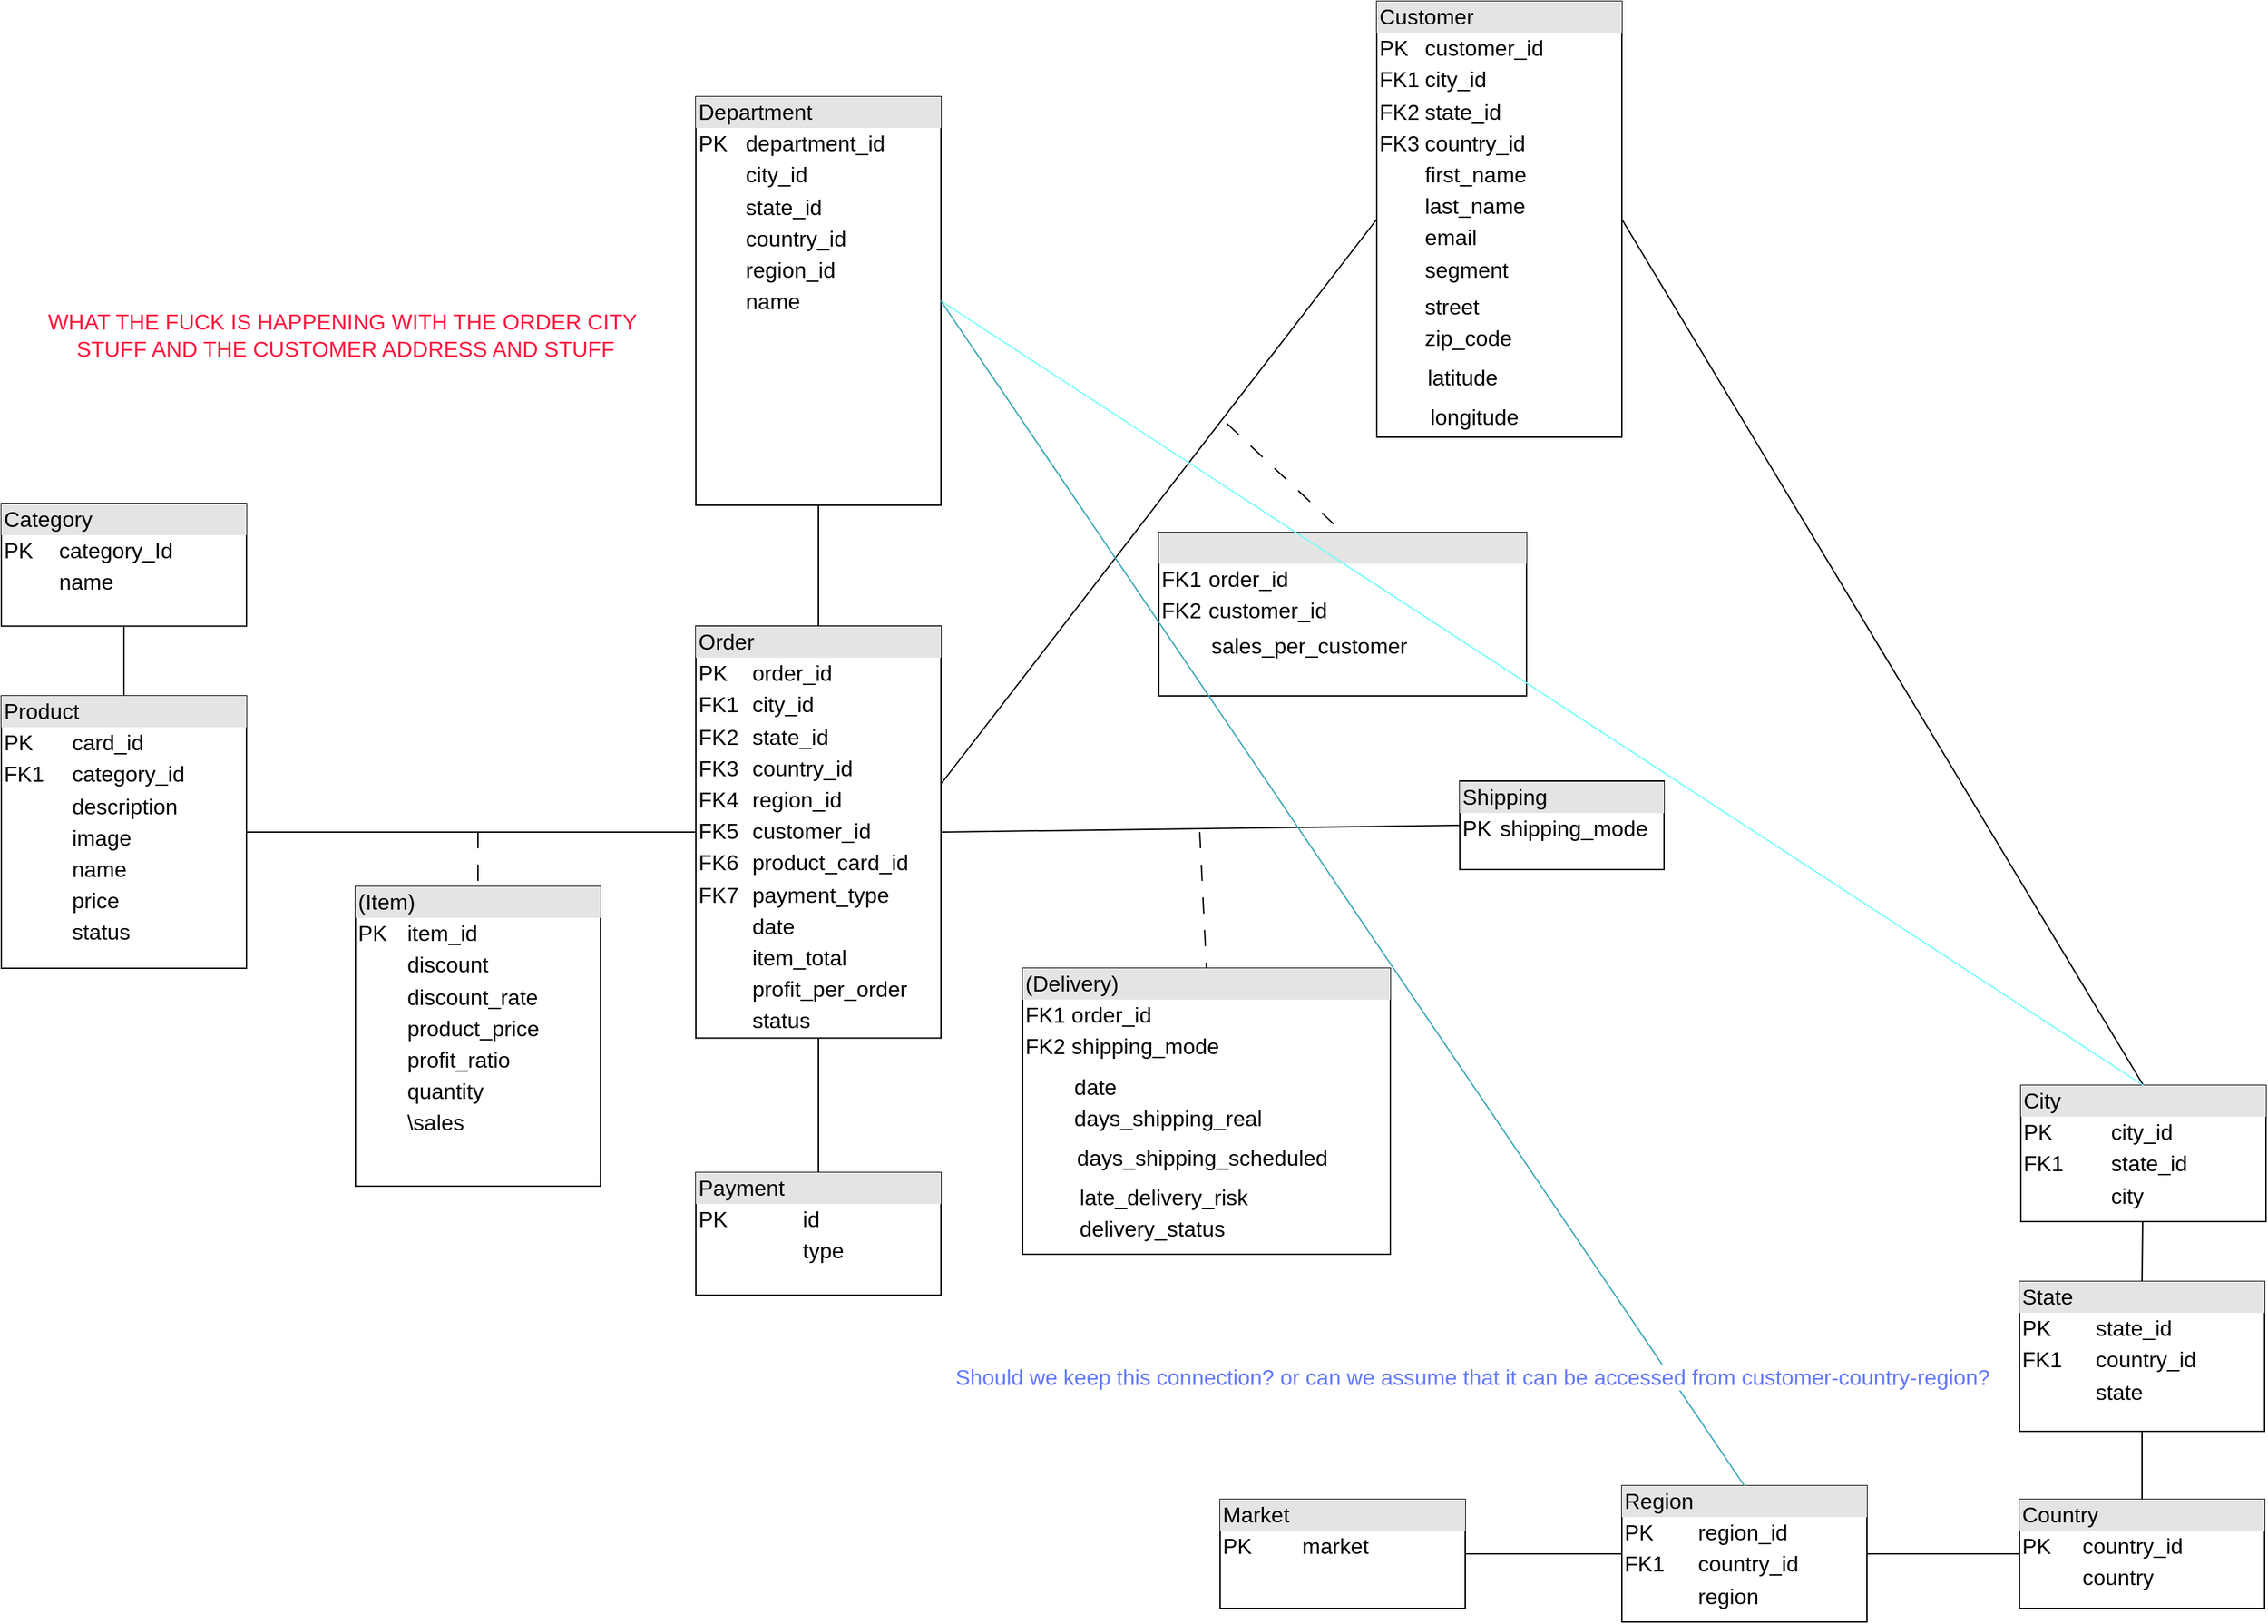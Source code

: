 <mxfile version="21.0.8" type="device"><diagram id="C5RBs43oDa-KdzZeNtuy" name="Page-1"><mxGraphModel dx="1114" dy="1912" grid="1" gridSize="10" guides="1" tooltips="1" connect="1" arrows="1" fold="1" page="1" pageScale="1" pageWidth="827" pageHeight="1169" math="0" shadow="0"><root><mxCell id="WIyWlLk6GJQsqaUBKTNV-0"/><mxCell id="WIyWlLk6GJQsqaUBKTNV-1" parent="WIyWlLk6GJQsqaUBKTNV-0"/><mxCell id="TdY3pbhP7TZszW_PPwPf-0" value="&lt;div style=&quot;box-sizing:border-box;width:100%;background:#e4e4e4;padding:2px;&quot;&gt;Product&lt;/div&gt;&lt;table style=&quot;width:100%;font-size:1em;&quot; cellpadding=&quot;2&quot; cellspacing=&quot;0&quot;&gt;&lt;tbody&gt;&lt;tr&gt;&lt;td&gt;PK&lt;/td&gt;&lt;td&gt;card_id&lt;/td&gt;&lt;/tr&gt;&lt;tr&gt;&lt;td&gt;FK1&lt;/td&gt;&lt;td&gt;category_id&lt;/td&gt;&lt;/tr&gt;&lt;tr&gt;&lt;td&gt;&lt;/td&gt;&lt;td&gt;description&lt;/td&gt;&lt;/tr&gt;&lt;tr&gt;&lt;td&gt;&lt;br&gt;&lt;/td&gt;&lt;td&gt;image&lt;/td&gt;&lt;/tr&gt;&lt;tr&gt;&lt;td&gt;&lt;br&gt;&lt;/td&gt;&lt;td&gt;name&lt;/td&gt;&lt;/tr&gt;&lt;tr&gt;&lt;td&gt;&lt;br&gt;&lt;/td&gt;&lt;td&gt;price&lt;/td&gt;&lt;/tr&gt;&lt;tr&gt;&lt;td&gt;&lt;br&gt;&lt;/td&gt;&lt;td&gt;status&lt;/td&gt;&lt;/tr&gt;&lt;tr&gt;&lt;td&gt;&lt;br&gt;&lt;/td&gt;&lt;td&gt;&lt;br&gt;&lt;/td&gt;&lt;/tr&gt;&lt;/tbody&gt;&lt;/table&gt;" style="verticalAlign=top;align=left;overflow=fill;html=1;whiteSpace=wrap;fontSize=16;" parent="WIyWlLk6GJQsqaUBKTNV-1" vertex="1"><mxGeometry x="170" y="210" width="180" height="200" as="geometry"/></mxCell><mxCell id="TdY3pbhP7TZszW_PPwPf-1" value="&lt;div style=&quot;box-sizing:border-box;width:100%;background:#e4e4e4;padding:2px;&quot;&gt;Customer&lt;/div&gt;&lt;table style=&quot;width:100%;font-size:1em;&quot; cellpadding=&quot;2&quot; cellspacing=&quot;0&quot;&gt;&lt;tbody&gt;&lt;tr&gt;&lt;td&gt;PK&lt;/td&gt;&lt;td&gt;customer_id&lt;/td&gt;&lt;/tr&gt;&lt;tr&gt;&lt;td&gt;FK1&lt;/td&gt;&lt;td&gt;city_id&lt;/td&gt;&lt;/tr&gt;&lt;tr&gt;&lt;td&gt;FK2&lt;/td&gt;&lt;td&gt;state_id&lt;br&gt;&lt;/td&gt;&lt;/tr&gt;&lt;tr&gt;&lt;td&gt;FK3&lt;/td&gt;&lt;td&gt;country_id&lt;/td&gt;&lt;/tr&gt;&lt;tr&gt;&lt;td&gt;&lt;br&gt;&lt;/td&gt;&lt;td&gt;first_name&lt;/td&gt;&lt;/tr&gt;&lt;tr&gt;&lt;td&gt;&lt;br&gt;&lt;/td&gt;&lt;td&gt;last_name&lt;/td&gt;&lt;/tr&gt;&lt;tr&gt;&lt;td&gt;&lt;br&gt;&lt;/td&gt;&lt;td&gt;email&lt;br&gt;&lt;/td&gt;&lt;/tr&gt;&lt;tr&gt;&lt;td&gt;&lt;br&gt;&lt;/td&gt;&lt;td&gt;segment&lt;/td&gt;&lt;/tr&gt;&lt;tr&gt;&lt;td&gt;&lt;/td&gt;&lt;td&gt;&lt;/td&gt;&lt;/tr&gt;&lt;tr&gt;&lt;td&gt;&lt;br&gt;&lt;/td&gt;&lt;td&gt;street&lt;/td&gt;&lt;/tr&gt;&lt;tr&gt;&lt;td&gt;&lt;br&gt;&lt;/td&gt;&lt;td&gt;zip_code&lt;/td&gt;&lt;/tr&gt;&lt;tr&gt;&lt;td&gt;&lt;br&gt;&lt;/td&gt;&lt;td&gt;&lt;table style=&quot;border-color: var(--border-color); font-size: 1em; width: 180px;&quot; cellpadding=&quot;2&quot; cellspacing=&quot;0&quot;&gt;&lt;tbody style=&quot;border-color: var(--border-color);&quot;&gt;&lt;tr style=&quot;border-color: var(--border-color);&quot;&gt;&lt;td style=&quot;border-color: var(--border-color);&quot;&gt;&lt;/td&gt;&lt;/tr&gt;&lt;tr style=&quot;border-color: var(--border-color);&quot;&gt;&lt;td style=&quot;border-color: var(--border-color);&quot;&gt;latitude&lt;/td&gt;&lt;/tr&gt;&lt;tr&gt;&lt;td&gt;&lt;table style=&quot;border-color: var(--border-color); font-size: 1em; width: 180px;&quot; cellpadding=&quot;2&quot; cellspacing=&quot;0&quot;&gt;&lt;tbody style=&quot;border-color: var(--border-color);&quot;&gt;&lt;tr style=&quot;border-color: var(--border-color);&quot;&gt;&lt;td style=&quot;border-color: var(--border-color);&quot;&gt;&lt;/td&gt;&lt;/tr&gt;&lt;tr style=&quot;border-color: var(--border-color);&quot;&gt;&lt;td style=&quot;border-color: var(--border-color);&quot;&gt;longitude&lt;/td&gt;&lt;/tr&gt;&lt;tr style=&quot;border-color: var(--border-color);&quot;&gt;&lt;td style=&quot;border-color: var(--border-color);&quot;&gt;&lt;br style=&quot;border-color: var(--border-color);&quot;&gt;&lt;/td&gt;&lt;/tr&gt;&lt;/tbody&gt;&lt;/table&gt;&lt;/td&gt;&lt;/tr&gt;&lt;tr&gt;&lt;td&gt;&lt;table style=&quot;border-color: var(--border-color); font-size: 1em; width: 180px;&quot; cellpadding=&quot;2&quot; cellspacing=&quot;0&quot;&gt;&lt;tbody style=&quot;border-color: var(--border-color);&quot;&gt;&lt;/tbody&gt;&lt;/table&gt;&lt;/td&gt;&lt;/tr&gt;&lt;tr style=&quot;border-color: var(--border-color);&quot;&gt;&lt;td style=&quot;border-color: var(--border-color);&quot;&gt;&lt;br style=&quot;border-color: var(--border-color);&quot;&gt;&lt;/td&gt;&lt;/tr&gt;&lt;/tbody&gt;&lt;/table&gt;&lt;/td&gt;&lt;/tr&gt;&lt;/tbody&gt;&lt;/table&gt;" style="verticalAlign=top;align=left;overflow=fill;html=1;whiteSpace=wrap;fontSize=16;" parent="WIyWlLk6GJQsqaUBKTNV-1" vertex="1"><mxGeometry x="1180" y="-300" width="180" height="320" as="geometry"/></mxCell><mxCell id="TdY3pbhP7TZszW_PPwPf-2" value="&lt;div style=&quot;box-sizing:border-box;width:100%;background:#e4e4e4;padding:2px;&quot;&gt;Shipping&lt;/div&gt;&lt;table style=&quot;width:100%;font-size:1em;&quot; cellpadding=&quot;2&quot; cellspacing=&quot;0&quot;&gt;&lt;tbody&gt;&lt;tr&gt;&lt;td&gt;PK&lt;/td&gt;&lt;td&gt;shipping_mode&lt;/td&gt;&lt;/tr&gt;&lt;tr&gt;&lt;td&gt;&lt;br&gt;&lt;/td&gt;&lt;td&gt;&lt;/td&gt;&lt;/tr&gt;&lt;tr&gt;&lt;td&gt;&lt;br&gt;&lt;/td&gt;&lt;td&gt;&lt;/td&gt;&lt;/tr&gt;&lt;tr&gt;&lt;td&gt;&lt;br&gt;&lt;/td&gt;&lt;td&gt;&lt;/td&gt;&lt;/tr&gt;&lt;tr&gt;&lt;td&gt;&lt;br&gt;&lt;/td&gt;&lt;td&gt;&lt;br&gt;&lt;/td&gt;&lt;/tr&gt;&lt;/tbody&gt;&lt;/table&gt;" style="verticalAlign=top;align=left;overflow=fill;html=1;whiteSpace=wrap;fontSize=16;" parent="WIyWlLk6GJQsqaUBKTNV-1" vertex="1"><mxGeometry x="1241" y="272.5" width="150" height="65" as="geometry"/></mxCell><mxCell id="TdY3pbhP7TZszW_PPwPf-3" value="&lt;div style=&quot;box-sizing:border-box;width:100%;background:#e4e4e4;padding:2px;&quot;&gt;Order&lt;/div&gt;&lt;table style=&quot;width:100%;font-size:1em;&quot; cellpadding=&quot;2&quot; cellspacing=&quot;0&quot;&gt;&lt;tbody&gt;&lt;tr&gt;&lt;td&gt;PK&lt;/td&gt;&lt;td&gt;order_id&lt;/td&gt;&lt;/tr&gt;&lt;tr&gt;&lt;td&gt;FK1&lt;/td&gt;&lt;td&gt;city_id&lt;/td&gt;&lt;/tr&gt;&lt;tr&gt;&lt;td&gt;FK2&lt;/td&gt;&lt;td&gt;state_id&lt;/td&gt;&lt;/tr&gt;&lt;tr&gt;&lt;td&gt;FK3&lt;/td&gt;&lt;td&gt;country_id&lt;/td&gt;&lt;/tr&gt;&lt;tr&gt;&lt;td&gt;FK4&lt;/td&gt;&lt;td&gt;region_id&lt;/td&gt;&lt;/tr&gt;&lt;tr&gt;&lt;td&gt;FK5&lt;/td&gt;&lt;td&gt;customer_id&lt;/td&gt;&lt;/tr&gt;&lt;tr&gt;&lt;td&gt;FK6&lt;/td&gt;&lt;td&gt;product_card_id&lt;/td&gt;&lt;/tr&gt;&lt;tr&gt;&lt;td&gt;FK7&lt;/td&gt;&lt;td&gt;payment_type&lt;/td&gt;&lt;/tr&gt;&lt;tr&gt;&lt;td&gt;&lt;/td&gt;&lt;td&gt;date&lt;/td&gt;&lt;/tr&gt;&lt;tr&gt;&lt;td&gt;&lt;br&gt;&lt;/td&gt;&lt;td&gt;item_total&lt;/td&gt;&lt;/tr&gt;&lt;tr&gt;&lt;td&gt;&lt;br&gt;&lt;/td&gt;&lt;td&gt;profit_per_order&lt;/td&gt;&lt;/tr&gt;&lt;tr&gt;&lt;td&gt;&lt;br&gt;&lt;/td&gt;&lt;td&gt;status&lt;/td&gt;&lt;/tr&gt;&lt;tr&gt;&lt;td&gt;&lt;br&gt;&lt;/td&gt;&lt;td&gt;&lt;br&gt;&lt;/td&gt;&lt;/tr&gt;&lt;/tbody&gt;&lt;/table&gt;" style="verticalAlign=top;align=left;overflow=fill;html=1;whiteSpace=wrap;fontSize=16;" parent="WIyWlLk6GJQsqaUBKTNV-1" vertex="1"><mxGeometry x="680" y="158.75" width="180" height="302.5" as="geometry"/></mxCell><mxCell id="TdY3pbhP7TZszW_PPwPf-4" value="&lt;div style=&quot;box-sizing:border-box;width:100%;background:#e4e4e4;padding:2px;&quot;&gt;Department&lt;/div&gt;&lt;table style=&quot;width:100%;font-size:1em;&quot; cellpadding=&quot;2&quot; cellspacing=&quot;0&quot;&gt;&lt;tbody&gt;&lt;tr&gt;&lt;td&gt;PK&lt;/td&gt;&lt;td&gt;department_id&lt;/td&gt;&lt;/tr&gt;&lt;tr&gt;&lt;td&gt;&lt;br&gt;&lt;/td&gt;&lt;td&gt;city_id&lt;/td&gt;&lt;/tr&gt;&lt;tr&gt;&lt;td&gt;&lt;br&gt;&lt;/td&gt;&lt;td&gt;state_id&lt;/td&gt;&lt;/tr&gt;&lt;tr&gt;&lt;td&gt;&lt;br&gt;&lt;/td&gt;&lt;td&gt;country_id&lt;/td&gt;&lt;/tr&gt;&lt;tr&gt;&lt;td&gt;&lt;br&gt;&lt;/td&gt;&lt;td&gt;region_id&lt;/td&gt;&lt;/tr&gt;&lt;tr&gt;&lt;td&gt;&lt;br&gt;&lt;/td&gt;&lt;td&gt;name&lt;/td&gt;&lt;/tr&gt;&lt;tr&gt;&lt;td&gt;&lt;/td&gt;&lt;td&gt;&lt;/td&gt;&lt;/tr&gt;&lt;tr&gt;&lt;td&gt;&lt;br&gt;&lt;/td&gt;&lt;td&gt;&lt;/td&gt;&lt;/tr&gt;&lt;/tbody&gt;&lt;/table&gt;" style="verticalAlign=top;align=left;overflow=fill;html=1;whiteSpace=wrap;fontSize=16;" parent="WIyWlLk6GJQsqaUBKTNV-1" vertex="1"><mxGeometry x="680" y="-230" width="180" height="300" as="geometry"/></mxCell><mxCell id="TdY3pbhP7TZszW_PPwPf-6" value="&lt;div style=&quot;box-sizing:border-box;width:100%;background:#e4e4e4;padding:2px;&quot;&gt;City&lt;/div&gt;&lt;table style=&quot;width:100%;font-size:1em;&quot; cellpadding=&quot;2&quot; cellspacing=&quot;0&quot;&gt;&lt;tbody&gt;&lt;tr&gt;&lt;td&gt;PK&lt;/td&gt;&lt;td&gt;city_id&lt;/td&gt;&lt;/tr&gt;&lt;tr&gt;&lt;td&gt;FK1&lt;/td&gt;&lt;td&gt;state_id&lt;/td&gt;&lt;/tr&gt;&lt;tr&gt;&lt;td&gt;&lt;/td&gt;&lt;td&gt;city&lt;/td&gt;&lt;/tr&gt;&lt;tr&gt;&lt;td&gt;&lt;br&gt;&lt;/td&gt;&lt;td&gt;&lt;br&gt;&lt;/td&gt;&lt;/tr&gt;&lt;tr&gt;&lt;td&gt;&lt;br&gt;&lt;/td&gt;&lt;td&gt;&lt;br&gt;&lt;/td&gt;&lt;/tr&gt;&lt;/tbody&gt;&lt;/table&gt;" style="verticalAlign=top;align=left;overflow=fill;html=1;whiteSpace=wrap;fontSize=16;" parent="WIyWlLk6GJQsqaUBKTNV-1" vertex="1"><mxGeometry x="1653" y="496" width="180" height="100" as="geometry"/></mxCell><mxCell id="TdY3pbhP7TZszW_PPwPf-7" value="&lt;div style=&quot;box-sizing:border-box;width:100%;background:#e4e4e4;padding:2px;&quot;&gt;Country&lt;/div&gt;&lt;table style=&quot;width:100%;font-size:1em;&quot; cellpadding=&quot;2&quot; cellspacing=&quot;0&quot;&gt;&lt;tbody&gt;&lt;tr&gt;&lt;td&gt;PK&lt;/td&gt;&lt;td&gt;country_id&lt;/td&gt;&lt;/tr&gt;&lt;tr&gt;&lt;td&gt;&lt;br&gt;&lt;/td&gt;&lt;td&gt;country&lt;/td&gt;&lt;/tr&gt;&lt;/tbody&gt;&lt;/table&gt;" style="verticalAlign=top;align=left;overflow=fill;html=1;whiteSpace=wrap;fontSize=16;" parent="WIyWlLk6GJQsqaUBKTNV-1" vertex="1"><mxGeometry x="1652" y="800" width="180" height="80" as="geometry"/></mxCell><mxCell id="TdY3pbhP7TZszW_PPwPf-8" value="&lt;div style=&quot;box-sizing:border-box;width:100%;background:#e4e4e4;padding:2px;&quot;&gt;State&lt;/div&gt;&lt;table style=&quot;width:100%;font-size:1em;&quot; cellpadding=&quot;2&quot; cellspacing=&quot;0&quot;&gt;&lt;tbody&gt;&lt;tr&gt;&lt;td&gt;PK&lt;/td&gt;&lt;td&gt;state_id&lt;/td&gt;&lt;/tr&gt;&lt;tr&gt;&lt;td&gt;FK1&lt;/td&gt;&lt;td&gt;country_id&lt;/td&gt;&lt;/tr&gt;&lt;tr&gt;&lt;td&gt;&lt;br&gt;&lt;/td&gt;&lt;td&gt;state&lt;/td&gt;&lt;/tr&gt;&lt;/tbody&gt;&lt;/table&gt;" style="verticalAlign=top;align=left;overflow=fill;html=1;whiteSpace=wrap;fontSize=16;" parent="WIyWlLk6GJQsqaUBKTNV-1" vertex="1"><mxGeometry x="1652" y="640" width="180" height="110" as="geometry"/></mxCell><mxCell id="TdY3pbhP7TZszW_PPwPf-11" value="&lt;div style=&quot;box-sizing:border-box;width:100%;background:#e4e4e4;padding:2px;&quot;&gt;Category&lt;/div&gt;&lt;table style=&quot;width:100%;font-size:1em;&quot; cellpadding=&quot;2&quot; cellspacing=&quot;0&quot;&gt;&lt;tbody&gt;&lt;tr&gt;&lt;td&gt;PK&lt;/td&gt;&lt;td&gt;category_Id&lt;/td&gt;&lt;/tr&gt;&lt;tr&gt;&lt;td&gt;&lt;br&gt;&lt;/td&gt;&lt;td&gt;name&lt;/td&gt;&lt;/tr&gt;&lt;tr&gt;&lt;td&gt;&lt;/td&gt;&lt;td&gt;&lt;br&gt;&lt;/td&gt;&lt;/tr&gt;&lt;/tbody&gt;&lt;/table&gt;" style="verticalAlign=top;align=left;overflow=fill;html=1;whiteSpace=wrap;fontSize=16;" parent="WIyWlLk6GJQsqaUBKTNV-1" vertex="1"><mxGeometry x="170" y="68.75" width="180" height="90" as="geometry"/></mxCell><mxCell id="TdY3pbhP7TZszW_PPwPf-13" value="&lt;div style=&quot;box-sizing:border-box;width:100%;background:#e4e4e4;padding:2px;&quot;&gt;(Item)&lt;/div&gt;&lt;table style=&quot;width:100%;font-size:1em;&quot; cellpadding=&quot;2&quot; cellspacing=&quot;0&quot;&gt;&lt;tbody&gt;&lt;tr&gt;&lt;td&gt;PK&lt;/td&gt;&lt;td&gt;item_id&lt;/td&gt;&lt;/tr&gt;&lt;tr&gt;&lt;td&gt;&lt;/td&gt;&lt;td&gt;discount&lt;/td&gt;&lt;/tr&gt;&lt;tr&gt;&lt;td&gt;&lt;br&gt;&lt;/td&gt;&lt;td&gt;discount_rate&lt;/td&gt;&lt;/tr&gt;&lt;tr&gt;&lt;td&gt;&lt;br&gt;&lt;/td&gt;&lt;td&gt;product_price&lt;/td&gt;&lt;/tr&gt;&lt;tr&gt;&lt;td&gt;&lt;br&gt;&lt;/td&gt;&lt;td&gt;profit_ratio&lt;/td&gt;&lt;/tr&gt;&lt;tr&gt;&lt;td&gt;&lt;br&gt;&lt;/td&gt;&lt;td&gt;quantity&lt;/td&gt;&lt;/tr&gt;&lt;tr&gt;&lt;td&gt;&lt;br&gt;&lt;/td&gt;&lt;td&gt;\sales&lt;br&gt;&lt;/td&gt;&lt;/tr&gt;&lt;/tbody&gt;&lt;/table&gt;" style="verticalAlign=top;align=left;overflow=fill;html=1;whiteSpace=wrap;fontSize=16;" parent="WIyWlLk6GJQsqaUBKTNV-1" vertex="1"><mxGeometry x="430" y="350" width="180" height="220" as="geometry"/></mxCell><mxCell id="TdY3pbhP7TZszW_PPwPf-14" value="" style="endArrow=none;html=1;rounded=0;fontSize=12;startSize=8;endSize=8;curved=1;dashed=1;dashPattern=12 12;entryX=0.5;entryY=0;entryDx=0;entryDy=0;" parent="WIyWlLk6GJQsqaUBKTNV-1" target="TdY3pbhP7TZszW_PPwPf-13" edge="1"><mxGeometry width="50" height="50" relative="1" as="geometry"><mxPoint x="520" y="310" as="sourcePoint"/><mxPoint x="440" y="380" as="targetPoint"/></mxGeometry></mxCell><mxCell id="TdY3pbhP7TZszW_PPwPf-15" value="&lt;div style=&quot;box-sizing:border-box;width:100%;background:#e4e4e4;padding:2px;&quot;&gt;Region&lt;/div&gt;&lt;table style=&quot;width:100%;font-size:1em;&quot; cellpadding=&quot;2&quot; cellspacing=&quot;0&quot;&gt;&lt;tbody&gt;&lt;tr&gt;&lt;td&gt;PK&lt;/td&gt;&lt;td&gt;region_id&lt;/td&gt;&lt;/tr&gt;&lt;tr&gt;&lt;td&gt;FK1&lt;/td&gt;&lt;td&gt;country_id&lt;/td&gt;&lt;/tr&gt;&lt;tr&gt;&lt;td&gt;&lt;/td&gt;&lt;td&gt;region&lt;/td&gt;&lt;/tr&gt;&lt;tr&gt;&lt;td&gt;&lt;br&gt;&lt;/td&gt;&lt;td&gt;&lt;br&gt;&lt;/td&gt;&lt;/tr&gt;&lt;tr&gt;&lt;td&gt;&lt;br&gt;&lt;/td&gt;&lt;td&gt;&lt;br&gt;&lt;/td&gt;&lt;/tr&gt;&lt;/tbody&gt;&lt;/table&gt;" style="verticalAlign=top;align=left;overflow=fill;html=1;whiteSpace=wrap;fontSize=16;" parent="WIyWlLk6GJQsqaUBKTNV-1" vertex="1"><mxGeometry x="1360" y="790" width="180" height="100" as="geometry"/></mxCell><mxCell id="TdY3pbhP7TZszW_PPwPf-18" value="" style="endArrow=none;html=1;rounded=0;fontSize=12;startSize=8;endSize=8;curved=1;entryX=0;entryY=0.5;entryDx=0;entryDy=0;exitX=1;exitY=0.5;exitDx=0;exitDy=0;" parent="WIyWlLk6GJQsqaUBKTNV-1" source="TdY3pbhP7TZszW_PPwPf-3" target="TdY3pbhP7TZszW_PPwPf-2" edge="1"><mxGeometry width="50" height="50" relative="1" as="geometry"><mxPoint x="940" y="500" as="sourcePoint"/><mxPoint x="990" y="450" as="targetPoint"/></mxGeometry></mxCell><mxCell id="TdY3pbhP7TZszW_PPwPf-19" value="&lt;div style=&quot;box-sizing:border-box;width:100%;background:#e4e4e4;padding:2px;&quot;&gt;(Delivery)&lt;/div&gt;&lt;table style=&quot;width:100%;font-size:1em;&quot; cellpadding=&quot;2&quot; cellspacing=&quot;0&quot;&gt;&lt;tbody&gt;&lt;tr&gt;&lt;td&gt;FK1&lt;/td&gt;&lt;td&gt;order_id&lt;/td&gt;&lt;/tr&gt;&lt;tr&gt;&lt;td&gt;FK2&lt;/td&gt;&lt;td&gt;shipping_mode&lt;/td&gt;&lt;/tr&gt;&lt;tr&gt;&lt;td&gt;&lt;/td&gt;&lt;td&gt;&lt;table style=&quot;border-color: var(--border-color); font-size: 1em; width: 220px;&quot; cellpadding=&quot;2&quot; cellspacing=&quot;0&quot;&gt;&lt;tbody style=&quot;border-color: var(--border-color);&quot;&gt;&lt;tr style=&quot;border-color: var(--border-color);&quot;&gt;&lt;td style=&quot;border-color: var(--border-color);&quot;&gt;&lt;/td&gt;&lt;/tr&gt;&lt;tr&gt;&lt;td&gt;date&lt;/td&gt;&lt;/tr&gt;&lt;tr style=&quot;border-color: var(--border-color);&quot;&gt;&lt;td style=&quot;border-color: var(--border-color);&quot;&gt;days_shipping_real&lt;/td&gt;&lt;/tr&gt;&lt;tr style=&quot;border-color: var(--border-color);&quot;&gt;&lt;td style=&quot;border-color: var(--border-color);&quot;&gt;&lt;table style=&quot;border-color: var(--border-color); font-size: 1em; width: 220px;&quot; cellpadding=&quot;2&quot; cellspacing=&quot;0&quot;&gt;&lt;tbody style=&quot;border-color: var(--border-color);&quot;&gt;&lt;tr style=&quot;border-color: var(--border-color);&quot;&gt;&lt;td style=&quot;border-color: var(--border-color);&quot;&gt;&lt;/td&gt;&lt;/tr&gt;&lt;tr style=&quot;border-color: var(--border-color);&quot;&gt;&lt;td style=&quot;border-color: var(--border-color);&quot;&gt;days_shipping_scheduled&lt;br style=&quot;border-color: var(--border-color);&quot;&gt;&lt;/td&gt;&lt;/tr&gt;&lt;tr style=&quot;border-color: var(--border-color);&quot;&gt;&lt;td style=&quot;border-color: var(--border-color);&quot;&gt;&lt;table style=&quot;border-color: var(--border-color); font-size: 1em; width: 220px;&quot; cellpadding=&quot;2&quot; cellspacing=&quot;0&quot;&gt;&lt;tbody style=&quot;border-color: var(--border-color);&quot;&gt;&lt;tr style=&quot;border-color: var(--border-color);&quot;&gt;&lt;td style=&quot;border-color: var(--border-color);&quot;&gt;&lt;/td&gt;&lt;/tr&gt;&lt;tr style=&quot;border-color: var(--border-color);&quot;&gt;&lt;td style=&quot;border-color: var(--border-color);&quot;&gt;late_delivery_risk&lt;/td&gt;&lt;/tr&gt;&lt;tr style=&quot;border-color: var(--border-color);&quot;&gt;&lt;td style=&quot;border-color: var(--border-color);&quot;&gt;delivery_status&lt;br style=&quot;border-color: var(--border-color);&quot;&gt;&lt;/td&gt;&lt;/tr&gt;&lt;/tbody&gt;&lt;/table&gt;&lt;/td&gt;&lt;/tr&gt;&lt;/tbody&gt;&lt;/table&gt;&lt;/td&gt;&lt;/tr&gt;&lt;/tbody&gt;&lt;/table&gt;&lt;/td&gt;&lt;/tr&gt;&lt;tr&gt;&lt;td&gt;&lt;br&gt;&lt;/td&gt;&lt;td&gt;&lt;br&gt;&lt;/td&gt;&lt;/tr&gt;&lt;/tbody&gt;&lt;/table&gt;" style="verticalAlign=top;align=left;overflow=fill;html=1;whiteSpace=wrap;fontSize=16;" parent="WIyWlLk6GJQsqaUBKTNV-1" vertex="1"><mxGeometry x="920" y="410" width="270" height="210" as="geometry"/></mxCell><mxCell id="TdY3pbhP7TZszW_PPwPf-20" value="" style="endArrow=none;html=1;rounded=0;fontSize=12;startSize=8;endSize=8;curved=1;dashed=1;dashPattern=12 12;entryX=0.5;entryY=0;entryDx=0;entryDy=0;" parent="WIyWlLk6GJQsqaUBKTNV-1" target="TdY3pbhP7TZszW_PPwPf-19" edge="1"><mxGeometry width="50" height="50" relative="1" as="geometry"><mxPoint x="1050" y="310" as="sourcePoint"/><mxPoint x="970" y="380" as="targetPoint"/></mxGeometry></mxCell><mxCell id="TdY3pbhP7TZszW_PPwPf-21" value="" style="endArrow=none;html=1;rounded=0;fontSize=12;startSize=8;endSize=8;curved=1;entryX=0;entryY=0.5;entryDx=0;entryDy=0;exitX=1.003;exitY=0.381;exitDx=0;exitDy=0;exitPerimeter=0;" parent="WIyWlLk6GJQsqaUBKTNV-1" source="TdY3pbhP7TZszW_PPwPf-3" target="TdY3pbhP7TZszW_PPwPf-1" edge="1"><mxGeometry width="50" height="50" relative="1" as="geometry"><mxPoint x="870" y="315" as="sourcePoint"/><mxPoint x="1250" y="315" as="targetPoint"/></mxGeometry></mxCell><mxCell id="TdY3pbhP7TZszW_PPwPf-22" value="&lt;div style=&quot;box-sizing:border-box;width:100%;background:#e4e4e4;padding:2px;&quot;&gt;&lt;br&gt;&lt;/div&gt;&lt;table style=&quot;width:100%;font-size:1em;&quot; cellpadding=&quot;2&quot; cellspacing=&quot;0&quot;&gt;&lt;tbody&gt;&lt;tr&gt;&lt;td&gt;FK1&lt;/td&gt;&lt;td&gt;order_id&lt;/td&gt;&lt;/tr&gt;&lt;tr&gt;&lt;td&gt;FK2&lt;/td&gt;&lt;td&gt;customer_id&lt;/td&gt;&lt;/tr&gt;&lt;tr&gt;&lt;td&gt;&lt;/td&gt;&lt;td&gt;&lt;table style=&quot;border-color: var(--border-color); font-size: 1em; width: 220px;&quot; cellpadding=&quot;2&quot; cellspacing=&quot;0&quot;&gt;&lt;tbody style=&quot;border-color: var(--border-color);&quot;&gt;&lt;tr style=&quot;border-color: var(--border-color);&quot;&gt;&lt;td style=&quot;border-color: var(--border-color);&quot;&gt;sales_per_customer&lt;/td&gt;&lt;/tr&gt;&lt;tr&gt;&lt;td&gt;&lt;br&gt;&lt;/td&gt;&lt;/tr&gt;&lt;tr style=&quot;border-color: var(--border-color);&quot;&gt;&lt;td style=&quot;border-color: var(--border-color);&quot;&gt;&lt;br&gt;&lt;/td&gt;&lt;/tr&gt;&lt;tr style=&quot;border-color: var(--border-color);&quot;&gt;&lt;td style=&quot;border-color: var(--border-color);&quot;&gt;&lt;table style=&quot;border-color: var(--border-color); font-size: 1em; width: 220px;&quot; cellpadding=&quot;2&quot; cellspacing=&quot;0&quot;&gt;&lt;tbody style=&quot;border-color: var(--border-color);&quot;&gt;&lt;/tbody&gt;&lt;/table&gt;&lt;/td&gt;&lt;/tr&gt;&lt;/tbody&gt;&lt;/table&gt;&lt;/td&gt;&lt;/tr&gt;&lt;tr&gt;&lt;td&gt;&lt;br&gt;&lt;/td&gt;&lt;td&gt;&lt;br&gt;&lt;/td&gt;&lt;/tr&gt;&lt;/tbody&gt;&lt;/table&gt;" style="verticalAlign=top;align=left;overflow=fill;html=1;whiteSpace=wrap;fontSize=16;" parent="WIyWlLk6GJQsqaUBKTNV-1" vertex="1"><mxGeometry x="1020" y="90" width="270" height="120" as="geometry"/></mxCell><mxCell id="TdY3pbhP7TZszW_PPwPf-23" value="" style="endArrow=none;html=1;rounded=0;fontSize=12;startSize=8;endSize=8;curved=1;dashed=1;dashPattern=12 12;entryX=0.5;entryY=0;entryDx=0;entryDy=0;" parent="WIyWlLk6GJQsqaUBKTNV-1" target="TdY3pbhP7TZszW_PPwPf-22" edge="1"><mxGeometry width="50" height="50" relative="1" as="geometry"><mxPoint x="1070" y="10" as="sourcePoint"/><mxPoint x="1035" y="100" as="targetPoint"/></mxGeometry></mxCell><mxCell id="TdY3pbhP7TZszW_PPwPf-24" value="" style="endArrow=none;html=1;rounded=0;fontSize=12;startSize=8;endSize=8;curved=1;entryX=0.5;entryY=1;entryDx=0;entryDy=0;exitX=0.5;exitY=0;exitDx=0;exitDy=0;" parent="WIyWlLk6GJQsqaUBKTNV-1" source="TdY3pbhP7TZszW_PPwPf-0" target="TdY3pbhP7TZszW_PPwPf-11" edge="1"><mxGeometry width="50" height="50" relative="1" as="geometry"><mxPoint x="430" y="220" as="sourcePoint"/><mxPoint x="749" y="-180" as="targetPoint"/></mxGeometry></mxCell><mxCell id="TdY3pbhP7TZszW_PPwPf-25" value="&lt;div style=&quot;box-sizing:border-box;width:100%;background:#e4e4e4;padding:2px;&quot;&gt;Payment&lt;/div&gt;&lt;table style=&quot;width:100%;font-size:1em;&quot; cellpadding=&quot;2&quot; cellspacing=&quot;0&quot;&gt;&lt;tbody&gt;&lt;tr&gt;&lt;td&gt;PK&lt;/td&gt;&lt;td&gt;id&lt;/td&gt;&lt;/tr&gt;&lt;tr&gt;&lt;td&gt;&lt;br&gt;&lt;/td&gt;&lt;td&gt;type&lt;/td&gt;&lt;/tr&gt;&lt;tr&gt;&lt;td&gt;&lt;/td&gt;&lt;td&gt;&lt;br&gt;&lt;/td&gt;&lt;/tr&gt;&lt;/tbody&gt;&lt;/table&gt;" style="verticalAlign=top;align=left;overflow=fill;html=1;whiteSpace=wrap;fontSize=16;" parent="WIyWlLk6GJQsqaUBKTNV-1" vertex="1"><mxGeometry x="680" y="560" width="180" height="90" as="geometry"/></mxCell><mxCell id="TdY3pbhP7TZszW_PPwPf-26" value="&lt;div style=&quot;box-sizing:border-box;width:100%;background:#e4e4e4;padding:2px;&quot;&gt;Market&lt;/div&gt;&lt;table style=&quot;width:100%;font-size:1em;&quot; cellpadding=&quot;2&quot; cellspacing=&quot;0&quot;&gt;&lt;tbody&gt;&lt;tr&gt;&lt;td&gt;PK&lt;/td&gt;&lt;td&gt;market&lt;/td&gt;&lt;/tr&gt;&lt;tr&gt;&lt;td&gt;&lt;/td&gt;&lt;td&gt;&lt;br&gt;&lt;/td&gt;&lt;/tr&gt;&lt;tr&gt;&lt;td&gt;&lt;br&gt;&lt;/td&gt;&lt;td&gt;&lt;br&gt;&lt;/td&gt;&lt;/tr&gt;&lt;tr&gt;&lt;td&gt;&lt;br&gt;&lt;/td&gt;&lt;td&gt;&lt;br&gt;&lt;/td&gt;&lt;/tr&gt;&lt;/tbody&gt;&lt;/table&gt;" style="verticalAlign=top;align=left;overflow=fill;html=1;whiteSpace=wrap;fontSize=16;" parent="WIyWlLk6GJQsqaUBKTNV-1" vertex="1"><mxGeometry x="1065" y="800" width="180" height="80" as="geometry"/></mxCell><mxCell id="TdY3pbhP7TZszW_PPwPf-28" value="" style="endArrow=none;html=1;rounded=0;fontSize=12;startSize=8;endSize=8;curved=1;exitX=1;exitY=0.5;exitDx=0;exitDy=0;entryX=0;entryY=0.5;entryDx=0;entryDy=0;" parent="WIyWlLk6GJQsqaUBKTNV-1" source="TdY3pbhP7TZszW_PPwPf-0" target="TdY3pbhP7TZszW_PPwPf-3" edge="1"><mxGeometry width="50" height="50" relative="1" as="geometry"><mxPoint x="790" y="220" as="sourcePoint"/><mxPoint x="840" y="170" as="targetPoint"/></mxGeometry></mxCell><mxCell id="TdY3pbhP7TZszW_PPwPf-29" value="" style="endArrow=none;html=1;rounded=0;fontSize=12;startSize=8;endSize=8;curved=1;exitX=0.5;exitY=0;exitDx=0;exitDy=0;" parent="WIyWlLk6GJQsqaUBKTNV-1" source="TdY3pbhP7TZszW_PPwPf-8" target="TdY3pbhP7TZszW_PPwPf-6" edge="1"><mxGeometry width="50" height="50" relative="1" as="geometry"><mxPoint x="1560" y="860" as="sourcePoint"/><mxPoint x="1300" y="550" as="targetPoint"/></mxGeometry></mxCell><mxCell id="TdY3pbhP7TZszW_PPwPf-30" value="" style="endArrow=none;html=1;rounded=0;fontSize=12;startSize=8;endSize=8;curved=1;exitX=0.5;exitY=0;exitDx=0;exitDy=0;entryX=0.5;entryY=1;entryDx=0;entryDy=0;" parent="WIyWlLk6GJQsqaUBKTNV-1" source="TdY3pbhP7TZszW_PPwPf-7" target="TdY3pbhP7TZszW_PPwPf-8" edge="1"><mxGeometry width="50" height="50" relative="1" as="geometry"><mxPoint x="1760" y="380" as="sourcePoint"/><mxPoint x="1810" y="330" as="targetPoint"/></mxGeometry></mxCell><mxCell id="TdY3pbhP7TZszW_PPwPf-31" value="" style="endArrow=none;html=1;rounded=0;fontSize=12;startSize=8;endSize=8;curved=1;entryX=0.5;entryY=0;entryDx=0;entryDy=0;exitX=1;exitY=0.5;exitDx=0;exitDy=0;" parent="WIyWlLk6GJQsqaUBKTNV-1" source="TdY3pbhP7TZszW_PPwPf-1" target="TdY3pbhP7TZszW_PPwPf-6" edge="1"><mxGeometry width="50" height="50" relative="1" as="geometry"><mxPoint x="1530" y="295" as="sourcePoint"/><mxPoint x="1911" y="290" as="targetPoint"/></mxGeometry></mxCell><mxCell id="TdY3pbhP7TZszW_PPwPf-33" value="" style="endArrow=none;html=1;rounded=0;fontSize=12;startSize=8;endSize=8;curved=1;exitX=1;exitY=0.5;exitDx=0;exitDy=0;entryX=0.5;entryY=0;entryDx=0;entryDy=0;strokeColor=#75FFFA;" parent="WIyWlLk6GJQsqaUBKTNV-1" source="TdY3pbhP7TZszW_PPwPf-4" target="TdY3pbhP7TZszW_PPwPf-6" edge="1"><mxGeometry width="50" height="50" relative="1" as="geometry"><mxPoint x="1370" y="-130" as="sourcePoint"/><mxPoint x="1680" y="470" as="targetPoint"/></mxGeometry></mxCell><mxCell id="TdY3pbhP7TZszW_PPwPf-34" value="" style="endArrow=none;html=1;rounded=0;fontSize=12;startSize=8;endSize=8;curved=1;entryX=0;entryY=0.5;entryDx=0;entryDy=0;exitX=1;exitY=0.5;exitDx=0;exitDy=0;" parent="WIyWlLk6GJQsqaUBKTNV-1" source="TdY3pbhP7TZszW_PPwPf-26" target="TdY3pbhP7TZszW_PPwPf-15" edge="1"><mxGeometry width="50" height="50" relative="1" as="geometry"><mxPoint x="1600" y="830" as="sourcePoint"/><mxPoint x="1752" y="760" as="targetPoint"/></mxGeometry></mxCell><mxCell id="TdY3pbhP7TZszW_PPwPf-35" value="" style="endArrow=none;html=1;rounded=0;fontSize=12;startSize=8;endSize=8;curved=1;exitX=1;exitY=0.5;exitDx=0;exitDy=0;entryX=0.5;entryY=0;entryDx=0;entryDy=0;fillColor=#f8cecc;strokeColor=#3BA7B8;" parent="WIyWlLk6GJQsqaUBKTNV-1" source="TdY3pbhP7TZszW_PPwPf-4" target="TdY3pbhP7TZszW_PPwPf-15" edge="1"><mxGeometry width="50" height="50" relative="1" as="geometry"><mxPoint x="870" y="320" as="sourcePoint"/><mxPoint x="1753" y="506" as="targetPoint"/></mxGeometry></mxCell><mxCell id="TdY3pbhP7TZszW_PPwPf-38" value="Should we keep this connection? or can we assume that it can be accessed from customer-country-region?" style="edgeLabel;html=1;align=center;verticalAlign=middle;resizable=0;points=[];fontSize=16;fontColor=#6378FF;" parent="TdY3pbhP7TZszW_PPwPf-35" vertex="1" connectable="0"><mxGeometry x="0.547" y="2" relative="1" as="geometry"><mxPoint x="-68" y="118" as="offset"/></mxGeometry></mxCell><mxCell id="TdY3pbhP7TZszW_PPwPf-37" value="" style="endArrow=none;html=1;rounded=0;fontSize=12;startSize=8;endSize=8;curved=1;entryX=1;entryY=0.5;entryDx=0;entryDy=0;exitX=0;exitY=0.5;exitDx=0;exitDy=0;" parent="WIyWlLk6GJQsqaUBKTNV-1" source="TdY3pbhP7TZszW_PPwPf-7" target="TdY3pbhP7TZszW_PPwPf-15" edge="1"><mxGeometry width="50" height="50" relative="1" as="geometry"><mxPoint x="1065" y="720" as="sourcePoint"/><mxPoint x="1430" y="630" as="targetPoint"/></mxGeometry></mxCell><mxCell id="TdY3pbhP7TZszW_PPwPf-40" value="" style="endArrow=none;html=1;rounded=0;fontSize=12;startSize=8;endSize=8;curved=1;entryX=0.5;entryY=1;entryDx=0;entryDy=0;exitX=0.5;exitY=0;exitDx=0;exitDy=0;" parent="WIyWlLk6GJQsqaUBKTNV-1" source="TdY3pbhP7TZszW_PPwPf-25" target="TdY3pbhP7TZszW_PPwPf-3" edge="1"><mxGeometry width="50" height="50" relative="1" as="geometry"><mxPoint x="270" y="220" as="sourcePoint"/><mxPoint x="270" y="20" as="targetPoint"/></mxGeometry></mxCell><mxCell id="TdY3pbhP7TZszW_PPwPf-41" value="&lt;font color=&quot;#ff173e&quot;&gt;WHAT THE FUCK IS HAPPENING WITH THE ORDER CITY&lt;br&gt;&amp;nbsp;STUFF AND THE CUSTOMER ADDRESS AND STUFF&lt;/font&gt;" style="text;html=1;align=center;verticalAlign=middle;resizable=0;points=[];autosize=1;strokeColor=none;fillColor=none;fontSize=16;" parent="WIyWlLk6GJQsqaUBKTNV-1" vertex="1"><mxGeometry x="190" y="-80" width="460" height="50" as="geometry"/></mxCell><mxCell id="TdY3pbhP7TZszW_PPwPf-42" value="" style="endArrow=none;html=1;rounded=0;fontSize=12;startSize=8;endSize=8;curved=1;entryX=0.5;entryY=1;entryDx=0;entryDy=0;exitX=0.5;exitY=0;exitDx=0;exitDy=0;" parent="WIyWlLk6GJQsqaUBKTNV-1" source="TdY3pbhP7TZszW_PPwPf-3" target="TdY3pbhP7TZszW_PPwPf-4" edge="1"><mxGeometry width="50" height="50" relative="1" as="geometry"><mxPoint x="800" y="130" as="sourcePoint"/><mxPoint x="690" y="320" as="targetPoint"/></mxGeometry></mxCell></root></mxGraphModel></diagram></mxfile>